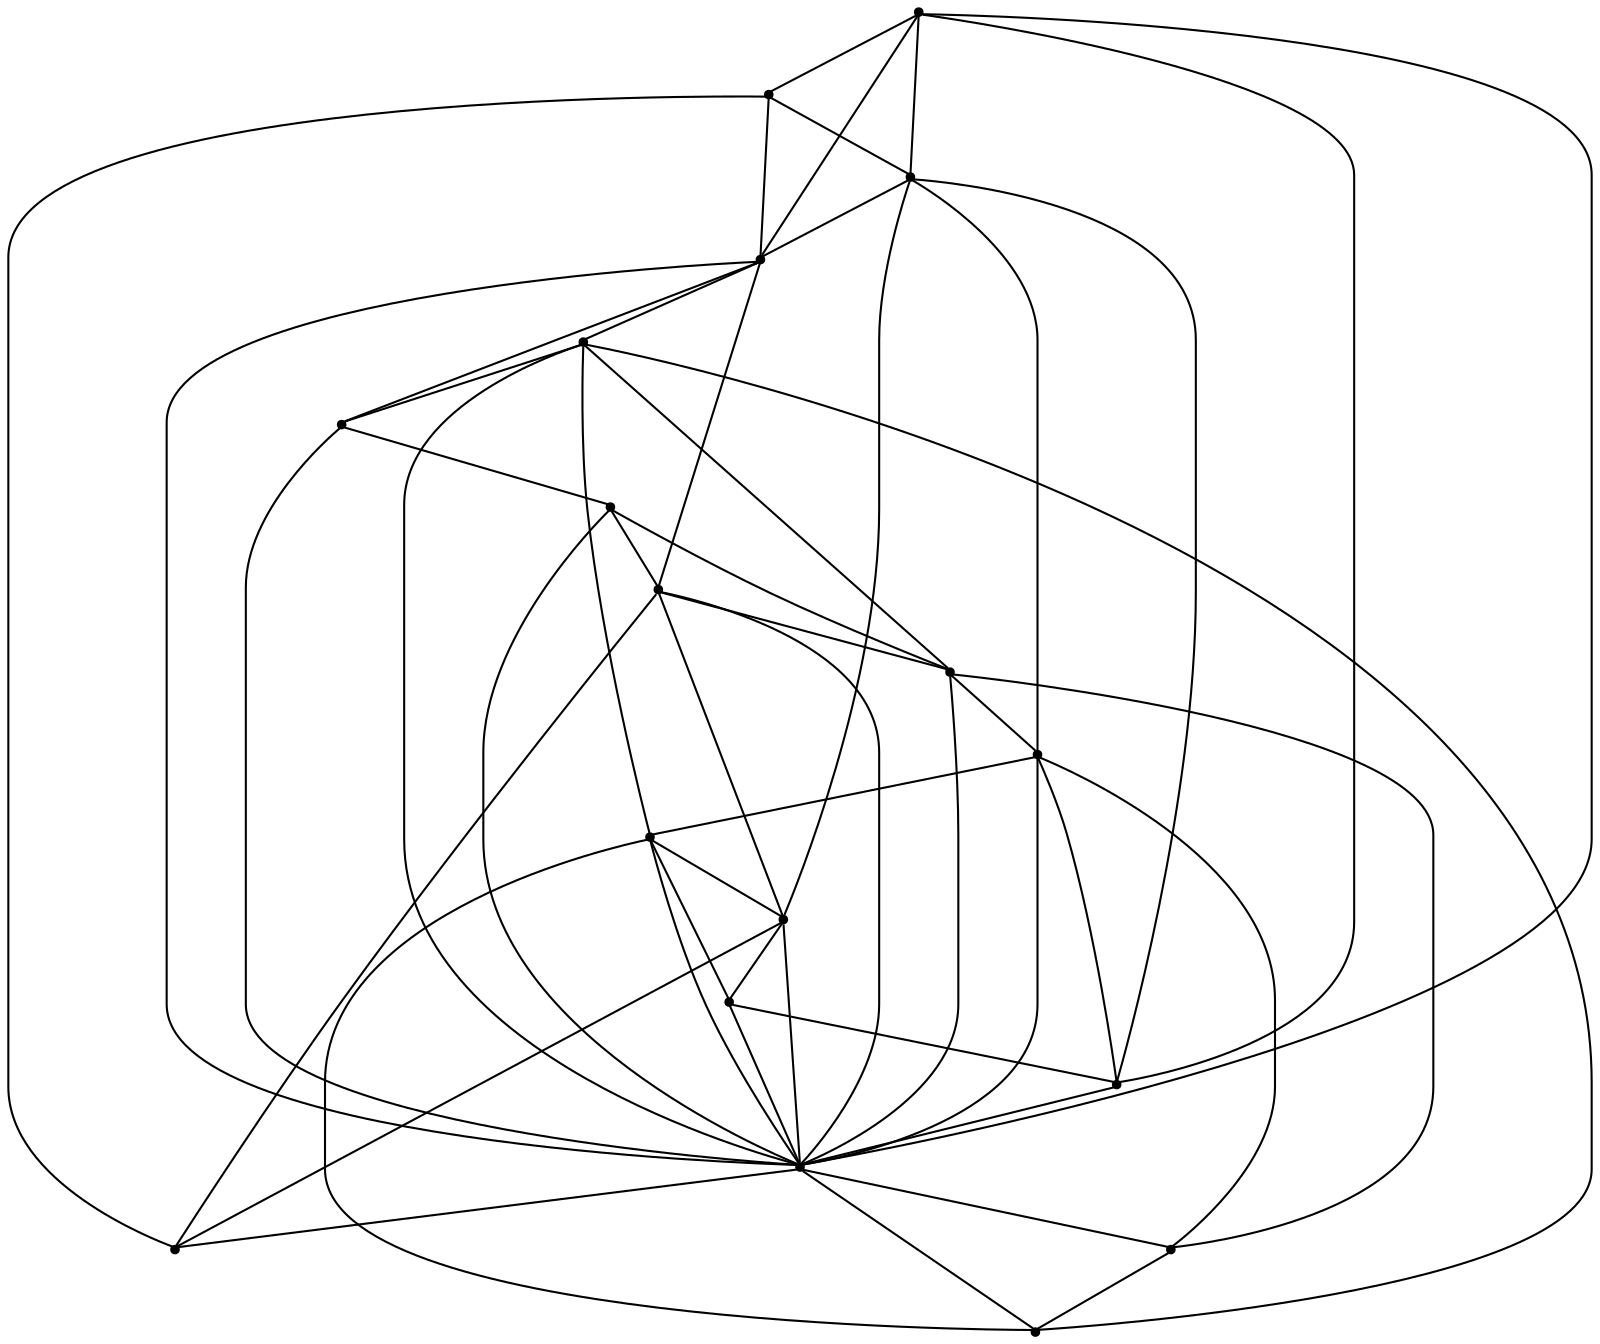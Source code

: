 graph {
  node [shape=point,comment="{\"directed\":false,\"doi\":\"10.1007/978-3-642-11805-0_5\",\"figure\":\"7\"}"]

  v0 [pos="1199.8922879773515,778.6858361600625"]
  v1 [pos="1037.7717253840246,912.4844343628547"]
  v2 [pos="985.4828378455583,792.8159699796427"]
  v3 [pos="930.0666247256966,755.802558683145"]
  v4 [pos="870.2096309129581,744.9236015936342"]
  v5 [pos="1024.6369515796039,846.0853285278936"]
  v6 [pos="1024.6369515796039,972.2562099726513"]
  v7 [pos="935.4456285432327,1063.6018865334868"]
  v8 [pos="989.8610904782316,1027.7138385348849"]
  v9 [pos="807.1001917728157,1064.6647932495734"]
  v10 [pos="717.9088687364446,847.2107554271968"]
  v11 [pos="705.8999181436938,910.2336441656556"]
  v12 [pos="751.7465385259584,796.1296668929283"]
  v13 [pos="804.9736014698826,759.1162555964306"]
  v14 [pos="870.2096309129581,1076.6691772383874"]
  v15 [pos="719.0346919481144,973.3816368719545"]
  v16 [pos="755.0614801007647,1030.1522528831406"]
  v17 [pos="555.8508342033208,1102.7411112621576"]

  v0 -- v12 [id="-1",pos="1199.8922879773515,778.6858361600625 1194.3548564112464,776.2392172302862 1191.2984097502951,774.7593396890043 1188.2961721021074,773.1797351413302 1174.3983046420785,766.206222457115 1160.5255056691724,759.1953121455028 1146.5942983937816,752.3011740173956 1115.5796170256858,737.0373451155845 1084.4689882500227,721.6234168929284 1052.6035689597904,708.2228548146259 1006.4650820355082,688.8908255066535 957.0741815966229,676.7528785628501 907.0453708737396,674.2187440968523 863.7006205004315,672.0804647888799 816.3904044927552,679.5582094288836 778.6081859854764,701.6953151972607 739.0120651954828,724.0827561041322 746.8220441951307,756.1152232006343 751.7465385259584,796.1296668929283"]
  v17 -- v9 [id="-2",pos="555.8508342033208,1102.7411112621576 807.1001917728157,1064.6647932495734 807.1001917728157,1064.6647932495734 807.1001917728157,1064.6647932495734"]
  v11 -- v1 [id="-34",pos="705.8999181436938,910.2336441656556 1037.7717253840246,912.4844343628547 1037.7717253840246,912.4844343628547 1037.7717253840246,912.4844343628547"]
  v15 -- v5 [id="-35",pos="719.0346919481144,973.3816368719545 1024.6369515796039,846.0853285278936 1024.6369515796039,846.0853285278936 1024.6369515796039,846.0853285278936"]
  v10 -- v6 [id="-36",pos="717.9088687364446,847.2107554271968 1024.6369515796039,972.2562099726513 1024.6369515796039,972.2562099726513 1024.6369515796039,972.2562099726513"]
  v0 -- v13 [id="-37",pos="1199.8922879773515,778.6858361600625 1186.978485888104,773.7297601102578 1178.109458745912,770.0202716403537 1169.2194351551143,766.3647171637024 1139.1638461090797,753.9018942322393 1108.9955124965934,741.6807566478999 1078.6396106098973,729.972246405091 1038.4347200615462,714.6542291043984 999.6350009297215,700.7451101746221 956.5071502330691,696.5476717091569 924.266467143214,693.325624423557 886.500918543616,694.2552225902828 855.7738885214162,705.6134162825767 829.4960059587345,714.6501586143418 815.5397938218227,737.7168625494446 804.9736014698826,759.1162555964306"]
  v12 -- v17 [id="-38",pos="751.7465385259584,796.1296668929283 743.3611295833143,797.7553188593702 743.3611295833143,797.7553188593702 743.3611295833143,797.7553188593702 740.8217045628747,798.2638757108439 740.8217045628747,798.2638757108439 740.8217045628747,798.2638757108439 732.5905877046806,800.110351762868 724.4178791489711,801.9151052918096 716.2367720138194,803.9908008151583 701.3465360419694,807.7046141807479 685.3971883019735,811.7812099726514 671.6328073545943,818.7046047480419 646.401502316497,831.2048253069021 627.796040202296,852.2624879933367 613.8314931115439,876.3422351413303 595.3260504434274,908.4914744213374 586.9447771649028,943.9166949801975 579.0222444756087,979.7922135015931 572.7509234051371,1008.4067409785107 567.0508329879406,1037.221485685098 561.5425737602766,1065.9901829729176 559.5160983418309,1076.04403900763 557.7021960591161,1086.1475041399099 555.8508342033208,1102.7411112621576"]
  v14 -- v4 [id="-45",pos="870.2096309129581,1076.6691772383874 870.2096309129581,744.9236015936342 870.2096309129581,744.9236015936342 870.2096309129581,744.9236015936342"]
  v3 -- v0 [id="-47",pos="930.0666247256966,755.802558683145 1199.8922879773515,778.6858361600625 1199.8922879773515,778.6858361600625 1199.8922879773515,778.6858361600625"]
  v7 -- v13 [id="-56",pos="935.4456285432327,1063.6018865334868 804.9736014698826,759.1162555964306 804.9736014698826,759.1162555964306 804.9736014698826,759.1162555964306"]
  v2 -- v16 [id="-59",pos="985.4828378455583,792.8159699796427 755.0614801007647,1030.1522528831406 755.0614801007647,1030.1522528831406 755.0614801007647,1030.1522528831406"]
  v8 -- v12 [id="-60",pos="989.8610904782316,1027.7138385348849 751.7465385259584,796.1296668929283 751.7465385259584,796.1296668929283 751.7465385259584,796.1296668929283"]
  v5 -- v17 [id="-65",pos="1024.6369515796039,846.0853285278936 1028.8859169893485,850.316030529292 1028.8859169893485,850.316030529292 1028.8859169893485,850.316030529292 1030.4079050108444,851.7623265276052 1030.4079050108444,851.7623265276052 1030.4079050108444,851.7623265276052 1035.9411691000294,856.6891459301264 1041.6329245633856,861.7701351435497 1046.8743380169535,866.9887578020192 1056.8692838092181,876.6381088873353 1067.126876085858,887.2419898909752 1074.140389801735,899.3214235402116 1087.4752979367279,922.2047010171293 1093.9301152428914,950.54828649964 1094.8850082752315,976.8202469488587 1098.1498924077944,1034.8499164157442 1063.3323724436204,1097.851943892662 1017.5733486086823,1131.9641770025696 963.8959277485692,1171.8788936884716 882.231068030069,1169.2401985091392 819.2925590692564,1160.237037720343 767.9251929349678,1152.555005360613 716.7955320491346,1140.4923624828607 666.1203488372092,1129.2092184509893 637.2280266695244,1122.5066477611813 608.2981653967569,1115.8875221175376 579.4559165777162,1108.9809181136316 573.2012654149255,1107.4845042064935 566.9257450547329,1106.0631399597785 555.8508342033208,1102.7411112621576"]
  v17 -- v6 [id="-75",pos="555.8508342033208,1102.7411112621576 621.7248216495957,1112.8407603100093 689.7212478282839,1123.448711803706 757.7926885915357,1132.2519097684608 812.9586940321811,1138.983482699924 872.8866303909656,1146.1569582081804 927.0644029839094,1130.075978427463 965.9349374105764,1118.6053374473495 993.1218389466751,1094.2630436906911 1015.1090654240097,1060.9175891452364 1036.2456176048101,1026.6967248319374 1038.605682053677,1012.5667818165789 1024.6369515796039,972.2562099726513"]
  v17 -- v14 [id="-76",pos="555.8508342033208,1102.7411112621576 616.6460352343182,1103.158082087353 678.9632401932117,1103.349649525652 740.8926471089208,1100.9320328375306 765.9570621934048,1099.7482834478822 789.8540111098179,1097.5517452509716 814.505686915198,1092.5956692011669 828.0198919961618,1089.8488516297002 841.3756693285565,1086.8771394825944 854.7564515224723,1083.5342495234327 858.6343683287155,1082.5921854809076 862.5038865555164,1081.6669122098672 870.2096309129581,1076.6691772383874"]
  v17 -- v7 [id="-77",pos="555.8508342033208,1102.7411112621576 629.6056795696879,1107.384522794473 705.4787643787472,1112.457116622154 778.8959009569744,1110.068756581316 810.9363542778547,1108.4972930137556 838.3275576214457,1103.9083242859504 868.6084449235783,1092.887472457115 884.9038523119549,1086.981191384672 901.0074921364007,1080.520560447616 916.8359512329101,1073.4597866328077 921.9939515224722,1071.3838367038302 927.0810728915901,1068.8413068520904 935.4456285432327,1063.6018865334868"]
  v17 -- v1 [id="-78",pos="555.8508342033208,1102.7411112621576 563.9819157090297,1106.817707054061 568.8813415527344,1107.7887733382408 573.7975009297215,1108.69318534774 598.9078536987305,1113.632725031689 624.0640805266623,1118.4300519692779 649.2244430187136,1123.1192565147321 698.5653337345567,1132.2559802585179 748.3148280653842,1141.7552320229888 798.1143321192542,1147.9825729986633 855.6112614831259,1155.022739957559 924.0204905665197,1155.314543213507 976.5970612636831,1127.829322321728 1016.6977330762286,1106.575767301309 1049.626399798726,1063.785249390265 1060.5052960772846,1019.7402573248353 1070.9797244049782,970.401338534885 1064.8126856959143,951.4570234048246 1037.7717253840246,912.4844343628547"]
  v17 -- v2 [id="-79",pos="555.8508342033208,1102.7411112621576 572.6800444846929,1107.3178685197927 582.6665916975154,1110.1687379933367 592.5823236154955,1113.257476729576 624.6811852388604,1122.8567099060674 656.7467070468637,1132.5645742859504 688.9665209393169,1141.7511615329317 734.5420485385628,1154.801661466348 779.8590653175531,1166.9436789002082 826.9065712152525,1173.4292415888622 906.6283686793128,1183.8039031211774 988.1097957877225,1184.9960478965681 1052.3117183241732,1129.063189620201 1104.6006376754406,1085.2138354831272 1131.1453660122183,996.6150400951656 1109.604282254951,931.7288845331982 1098.833740376317,898.1417446406201 1077.993301746457,863.5418159407799 1054.1964359017304,837.4822841914013 1035.0780241855355,815.6367272733438 1011.6772913378338,804.2452064437095 985.4828378455583,792.8159699796427"]
  v11 -- v15 [id="-84",pos="705.8999181436938,910.2336441656556 705.4829636684683,934.0189944284898 709.7193140903239,954.8832464376051 719.0346919481144,973.3816368719545"]
  v15 -- v16 [id="-85",pos="719.0346919481144,973.3816368719545 725.993721240216,995.2846361655961 738.8710394566666,1014.3949369487559 755.0614801007647,1030.1522528831406"]
  v16 -- v9 [id="-86",pos="755.0614801007647,1030.1522528831406 769.8381378752533,1044.878206319357 787.4533853092562,1056.7315226835744 807.1001917728157,1064.6647932495734"]
  v9 -- v14 [id="-87",pos="807.1001917728157,1064.6647932495734 826.7459913477592,1073.2906052082417 848.4745277536647,1077.8986560397677 870.2096309129581,1076.6691772383874"]
  v9 -- v3 [id="-88",pos="807.1001917728157,1064.6647932495734 930.0666247256966,755.802558683145 930.0666247256966,755.802558683145 930.0666247256966,755.802558683145"]
  v15 -- v10 [id="-89",pos="719.0346919481144,973.3816368719545 729.2214212107103,955.7251866350271 735.2425664147665,934.1172445740362 735.2425664147665,912.0969109891641 735.2425664147665,889.6010932845298 728.9629103904547,867.5515030523743 717.9088687364446,847.2107554271968"]
  v17 -- v16 [id="-91",pos="555.8508342033208,1102.7411112621576 755.0614801007647,1030.1522528831406 755.0614801007647,1030.1522528831406 755.0614801007647,1030.1522528831406"]
  v10 -- v13 [id="-92",pos="717.9088687364446,847.2107554271968 766.2781806058662,847.7109168929283 803.5683823341546,810.4348953863587 804.9736014698826,759.1162555964306"]
  v17 -- v10 [id="-93",pos="555.8508342033208,1102.7411112621576 558.4402530404024,1097.1182380599205 559.937236200377,1092.429033514466 561.4716948398324,1087.7398289690113 567.1009063365847,1070.6419898909753 572.8092680820199,1053.6067345975625 578.8012727604356,1036.6294837874595 588.5168385350427,1009.965738670272 598.3658271966979,982.1263851435498 613.2518638788267,957.8260683156024 638.0911715840184,917.111245927907 682.244857859057,880.2893384683011 717.9088687364446,847.2107554271968"]
  v13 -- v3 [id="-95",pos="804.9736014698826,759.1162555964306 821.1606703647346,772.5045426031556 842.7224960682004,779.6612273399276 864.8722859582235,779.6612273399276 889.4155437380768,779.6612273399276 913.1457299520803,770.8788906367138 930.0666247256966,755.802558683145"]
  v17 -- v3 [id="-97",pos="555.8508342033208,1102.7411112621576 559.382611829181,1104.8295270669341 561.8552935932958,1105.5421172325057 564.227892285724,1106.3007548168453 576.3619308116823,1110.2855101768416 588.5335084427235,1114.1578182490184 600.7050224481627,1118.0425921969943 641.3269151909407,1130.9139905679106 681.9446086439975,1143.8184616705385 722.8375464505928,1155.8147046792387 776.3106018776117,1171.6578151972608 830.7802887317746,1186.1630065147324 886.7385601664698,1189.0891800543275 979.7743965681209,1194.24928941823 1058.633049117687,1174.2753947094234 1107.4318497058957,1088.4651394160105 1145.4184972718704,1013.9754257818665 1147.728488372093,928.3694582081804 1098.220898579442,858.3605909097074 1077.9140242465705,828.5373822915434 1049.447039227153,804.591198098539 1018.3698138924532,786.588692605375 1004.4386066170625,778.6817656700057 990.3447723033815,772.4251680470477 975.000058657624,767.7402883972784 965.5388680391533,764.6973426741783 956.0734781309616,761.9881771357373 946.4996701972428,759.3329455905491 942.7593755677689,758.2659683844056 938.9440663537313,757.3279748319376 930.0666247256966,755.802558683145"]
  v7 -- v8 [id="-99",pos="935.4456285432327,1063.6018865334868 956.4143576624481,1056.104956990407 974.7279350860563,1043.4661822317344 989.8610904782316,1027.7138385348849"]
  v8 -- v6 [id="-100",pos="989.8610904782316,1027.7138385348849 1005.2864679165511,1012.1318999184214 1017.5082661347767,993.4137206394232 1024.6369515796039,972.2562099726513"]
  v6 -- v1 [id="-101",pos="1024.6369515796039,972.2562099726513 1033.0205626178445,953.9159381351835 1037.062888460381,933.5128346060694 1037.7717253840246,912.4844343628547"]
  v4 -- v13 [id="-102",pos="870.2096309129581,744.9236015936342 847.8726334429425,746.4450108537769 825.5994370634722,751.2995856304512 804.9736014698826,759.1162555964306"]
  v13 -- v12 [id="-103",pos="804.9736014698826,759.1162555964306 785.3569379039986,768.7495941725849 767.3583605383805,781.2901369270483 751.7465385259584,796.1296668929283"]
  v12 -- v10 [id="-104",pos="751.7465385259584,796.1296668929283 738.1662915947352,811.3380499017115 726.6499369164767,828.5303112069162 717.9088687364446,847.2107554271968"]
  v10 -- v11 [id="-105",pos="717.9088687364446,847.2107554271968 710.1486053119005,867.3996932922321 705.4829636684683,889.2446329248887 705.8999181436938,910.2336441656556"]
  v9 -- v7 [id="-106",pos="807.1001917728157,1064.6647932495734 825.3721125757971,1051.7727244213374 848.4809311622796,1044.1324145846897 872.2194523301235,1044.1324145846897 895.1156341552734,1044.1324145846897 917.4489202809888,1051.2389814126373 935.4456285432327,1063.6018865334868"]
  v0 -- v4 [id="-107",pos="1199.8922879773515,778.6858361600625 1189.9056453261264,774.2342464716749 1184.5767466700354,772.5460107206095 1179.3728086959484,770.641275779647 1159.7583081622456,763.9430299855242 1140.1520789567815,757.2531795771436 1120.4832421591116,750.7047786982373 1084.9984805084937,739.3341191301442 1048.125280974632,726.5876339228466 1011.5522034046261,719.3141770025697 983.3520641593045,713.9080573958579 960.4350131367528,713.6663720487345 932.5726622115734,721.7068619390932 916.3105946385583,726.2500376537594 900.2778337345567,732.3188839228467 884.6370065378587,738.6713924677686 880.2546023346656,740.5885932845299 875.5135406139285,742.3310174344765 870.2096309129581,744.9236015936342"]
  v3 -- v5 [id="-108",pos="930.0666247256966,755.802558683145 941.7252686611441,800.3520371099914 977.0515389375907,835.9525431469233 1024.6369515796039,846.0853285278936"]
  v8 -- v17 [id="-109",pos="989.8610904782316,1027.7138385348849 979.3907978146575,1050.9598984381164 968.1949824133584,1077.0067099060675 944.0353233869686,1091.1453027127968 915.6225473803142,1108.5390155368382 877.4399965862895,1115.8541949801975 844.7490351122478,1119.130430664679 748.1688709347746,1125.88693534774 651.5845710931821,1111.0899407743204 555.8508342033208,1102.7411112621576"]
  v6 -- v5 [id="-112",pos="1024.6369515796039,972.2562099726513 1012.5112957266873,953.5828368369979 1005.6770153311795,930.7285616017351 1005.6770153311795,907.3619134305703 1005.6770153311795,885.858023271657 1011.4646545765012,864.7504970820263 1024.6369515796039,846.0853285278936"]
  v17 -- v0 [id="-113",pos="555.8508342033208,1102.7411112621576 564.7699824133584,1107.4137794417566 570.5659566125204,1109.397634533198 576.3369259501612,1111.444327814892 604.6538181748501,1121.1852649264865 632.9289720047351,1130.8806634305702 661.3334766831508,1140.3715198092991 716.8372068183367,1158.544731479221 773.7044972264489,1177.8225723883118 830.7510845805323,1190.4688217779603 905.6651406931322,1206.795557395858 994.9190076961073,1208.196060381032 1062.394212944563,1167.052055697971 1167.947686625636,1103.3913720487344 1195.0053645644077,893.377490434743 1199.8922879773515,778.6858361600625"]
  v6 -- v7 [id="-114",pos="1024.6369515796039,972.2562099726513 978.9988641073537,981.9139564437096 943.0846296443495,1018.6854915888622 935.4456285432327,1063.6018865334868"]
  v5 -- v2 [id="-115",pos="1024.6369515796039,846.0853285278936 1014.6683031859242,826.0262860177311 1001.7761587756765,807.6604070796454 985.4828378455583,792.8159699796427"]
  v2 -- v3 [id="-116",pos="985.4828378455583,792.8159699796427 969.8427626725047,777.1154904805367 950.7660201733595,764.9732313901329 930.0666247256966,755.802558683145"]
  v3 -- v4 [id="-117",pos="930.0666247256966,755.802558683145 911.4833202158865,750.1851149223994 891.8122702665923,746.4450108537769 870.2096309129581,744.9236015936342"]
  v17 -- v11 [id="-120",pos="555.8508342033208,1102.7411112621576 705.8999181436938,910.2336441656556 705.8999181436938,910.2336441656556 705.8999181436938,910.2336441656556"]
  v1 -- v5 [id="-123",pos="1037.7717253840246,912.4844343628547 1037.062888460381,888.8584370671111 1032.2387436539198,866.6640729254698 1024.6369515796039,846.0853285278936"]
  v9 -- v15 [id="-127",pos="807.1001917728157,1064.6647932495734 793.2773866165516,1022.9913068520902 760.3362492760946,988.9790551542031 719.0346919481144,973.3816368719545"]
  v17 -- v15 [id="-131",pos="555.8508342033208,1102.7411112621576 719.0346919481144,973.3816368719545 719.0346919481144,973.3816368719545 719.0346919481144,973.3816368719545"]
  v14 -- v7 [id="-134",pos="870.2096309129581,1076.6691772383874 894.2380709070497,1077.8986560397677 916.1177023214656,1073.2229330215691 935.4456285432327,1063.6018865334868"]
}